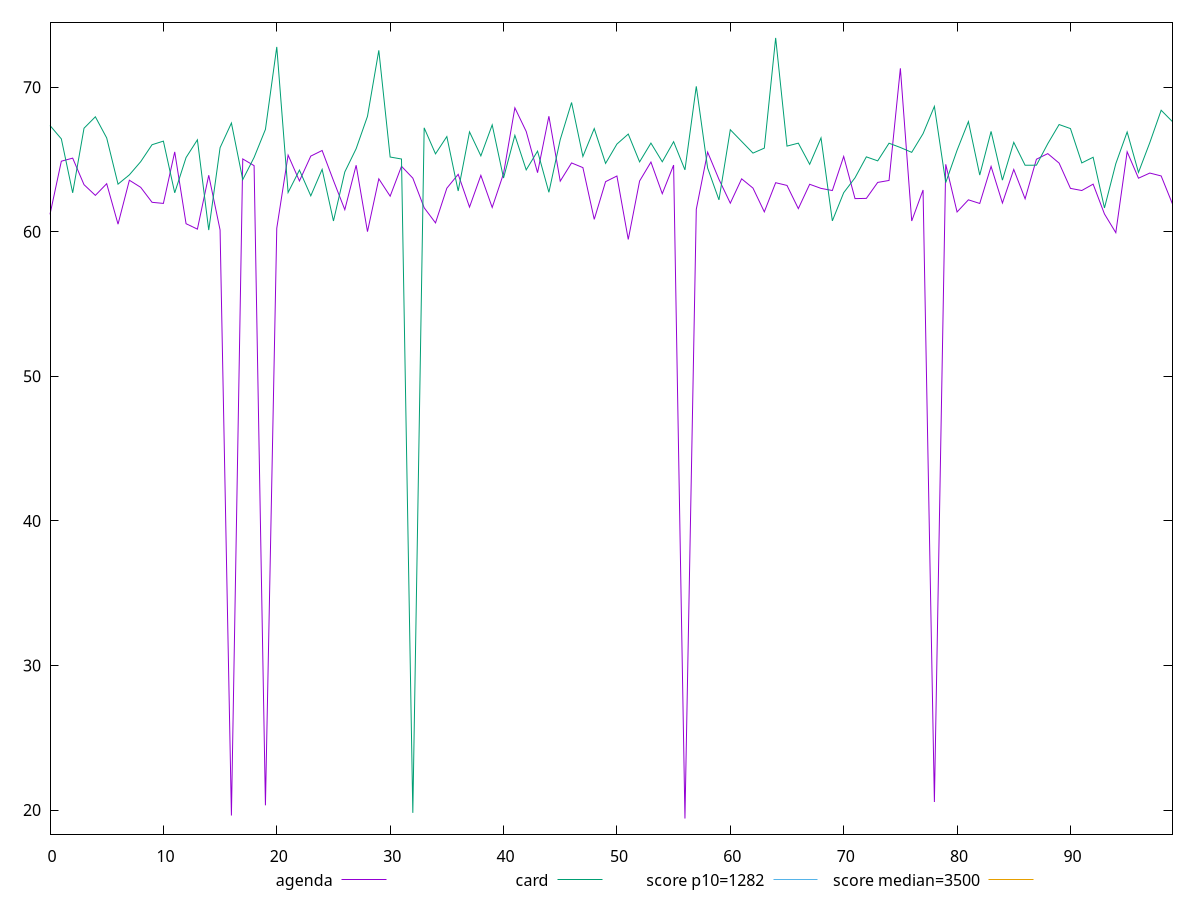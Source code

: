 reset

$agenda <<EOF
0 61.203999999999986
1 64.87999999999998
2 65.09199999999998
3 63.256
4 62.51599999999998
5 63.32399999999997
6 60.524
7 63.56399999999999
8 63.07199999999997
9 62.03599999999999
10 61.959999999999994
11 65.52399999999999
12 60.55599999999997
13 60.17999999999997
14 63.90799999999998
15 60.12399999999998
16 19.62
17 65.03599999999999
18 64.57199999999997
19 20.323999999999998
20 60.24399999999998
21 65.3
22 63.511999999999986
23 65.232
24 65.61999999999999
25 63.53999999999999
26 61.527999999999984
27 64.59999999999997
28 60.00799999999996
29 63.65999999999997
30 62.45999999999998
31 64.52799999999999
32 63.70799999999998
33 61.659999999999975
34 60.61199999999998
35 63.01199999999997
36 63.97199999999998
37 61.70399999999998
38 63.899999999999984
39 61.67999999999998
40 64.01999999999998
41 68.572
42 66.93599999999999
43 64.084
44 67.99199999999999
45 63.49999999999998
46 64.75999999999998
47 64.43599999999998
48 60.85599999999997
49 63.463999999999984
50 63.85599999999997
51 59.46799999999998
52 63.50799999999997
53 64.82
54 62.63199999999998
55 64.612
56 19.412
57 61.555999999999976
58 65.50799999999998
59 63.623999999999974
60 61.975999999999964
61 63.659999999999975
62 63.019999999999996
63 61.37599999999998
64 63.391999999999996
65 63.20399999999998
66 61.599999999999966
67 63.28399999999998
68 63
69 62.85199999999998
70 65.208
71 62.29199999999999
72 62.307999999999964
73 63.41199999999998
74 63.54799999999997
75 71.30399999999999
76 60.74399999999997
77 62.88799999999998
78 20.556
79 64.66399999999997
80 61.36799999999998
81 62.20799999999997
82 61.956
83 64.51999999999998
84 61.987999999999985
85 64.30799999999999
86 62.27999999999999
87 65.01599999999999
88 65.40399999999997
89 64.74799999999999
90 62.999999999999986
91 62.851999999999954
92 63.292
93 61.22799999999998
94 59.935999999999986
95 65.53199999999998
96 63.70399999999999
97 64.05999999999997
98 63.859999999999985
99 61.91599999999998
EOF

$card <<EOF
0 67.34799999999998
1 66.42399999999999
2 62.69199999999998
3 67.15999999999997
4 67.952
5 66.48799999999997
6 63.29199999999996
7 63.936
8 64.848
9 66.02000000000001
10 66.26799999999997
11 62.69199999999999
12 65.13199999999998
13 66.35999999999997
14 60.11599999999998
15 65.81199999999998
16 67.52000000000001
17 63.603999999999985
18 65.13999999999996
19 67.07999999999998
20 72.78399999999999
21 62.71599999999998
22 64.26399999999998
23 62.483999999999995
24 64.316
25 60.74399999999998
26 64.13599999999998
27 65.74399999999999
28 67.98399999999998
29 72.54799999999997
30 65.16799999999999
31 65.03199999999998
32 19.804
33 67.18799999999996
34 65.38799999999998
35 66.58399999999997
36 62.81999999999997
37 66.90799999999999
38 65.24799999999999
39 67.39199999999998
40 63.716
41 66.66799999999998
42 64.27999999999999
43 65.57599999999998
44 62.727999999999994
45 66.37199999999999
46 68.93999999999998
47 65.20799999999997
48 67.13599999999997
49 64.72799999999998
50 66.06399999999996
51 66.756
52 64.832
53 66.13199999999998
54 64.83999999999999
55 66.22799999999998
56 64.27999999999997
57 70.05599999999995
58 64.40799999999999
59 62.203999999999986
60 67.05599999999997
62 65.43999999999997
63 65.78399999999998
64 73.40799999999999
65 65.92399999999999
66 66.12799999999999
67 64.66399999999997
68 66.49199999999998
69 60.75199999999999
70 62.699999999999974
71 63.731999999999985
72 65.17999999999998
73 64.90399999999998
74 66.12399999999998
75 65.82799999999997
76 65.49199999999999
77 66.78399999999996
78 68.67199999999998
79 63.39999999999998
80 65.63599999999998
81 67.61999999999996
82 63.91999999999998
83 66.93999999999997
84 63.56799999999997
85 66.18399999999997
86 64.6
87 64.60399999999996
88 66.09199999999998
89 67.416
90 67.13599999999998
91 64.75999999999998
92 65.15199999999996
93 61.643999999999984
94 64.70799999999997
95 66.89999999999998
96 64.10399999999997
97 66.168
98 68.404
99 67.61199999999998
EOF

set key outside below
set xrange [0:99]
set yrange [18.332079999999998:74.48791999999999]
set trange [18.332079999999998:74.48791999999999]
set terminal svg size 640, 520 enhanced background rgb 'white'
set output "reports/report_00030_2021-02-24T20-42-31.540Z/bootup-time/comparison/line/1_vs_2.svg"

plot $agenda title "agenda" with line, \
     $card title "card" with line, \
     1282 title "score p10=1282", \
     3500 title "score median=3500"

reset
